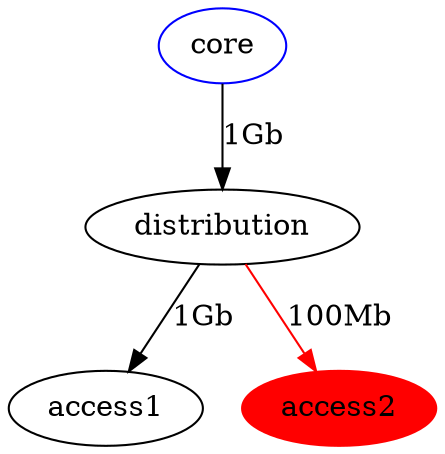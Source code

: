 digraph {
	core [color=blue]
	distribution
	access1
	access2 [color=red, style=filled]
	core -> distribution [label="1Gb"]
	distribution -> access1 [label="1Gb"]
	distribution -> access2 [label="100Mb" color=red]
}
